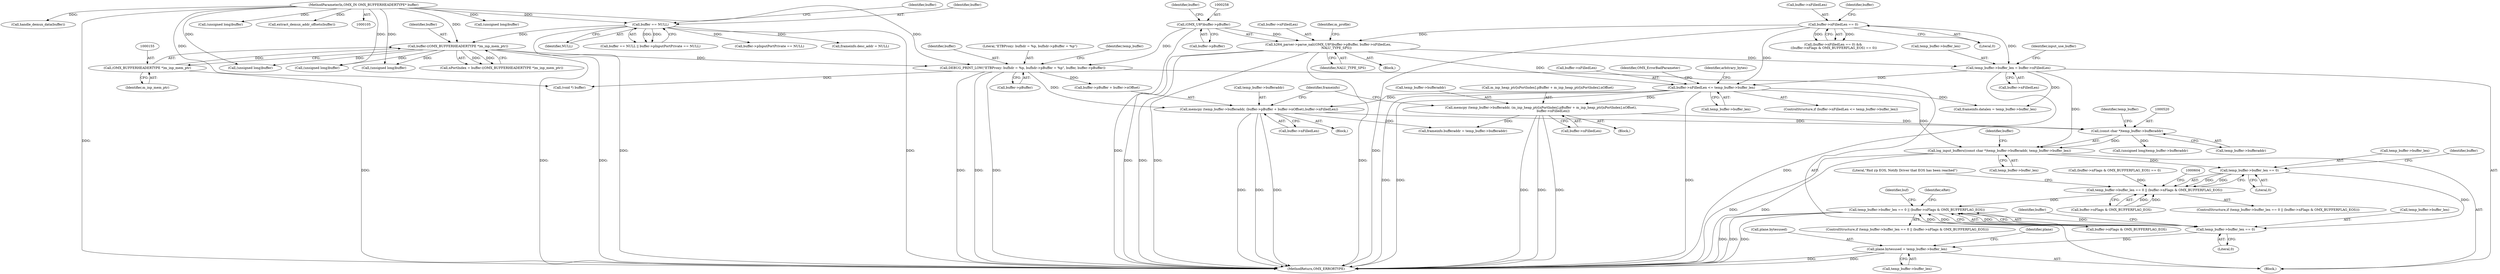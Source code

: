 digraph "0_Android_5b82f4f90c3d531313714df4b936f92fb0ff15cf_0@pointer" {
"1000546" [label="(Call,temp_buffer->buffer_len == 0)"];
"1000518" [label="(Call,log_input_buffers((const char *)temp_buffer->bufferaddr, temp_buffer->buffer_len))"];
"1000519" [label="(Call,(const char *)temp_buffer->bufferaddr)"];
"1000318" [label="(Call,memcpy (temp_buffer->bufferaddr, (buffer->pBuffer + buffer->nOffset),buffer->nFilledLen))"];
"1000290" [label="(Call,DEBUG_PRINT_LOW(\"ETBProxy: bufhdr = %p, bufhdr->pBuffer = %p\", buffer, buffer->pBuffer))"];
"1000152" [label="(Call,buffer-((OMX_BUFFERHEADERTYPE *)m_inp_mem_ptr))"];
"1000137" [label="(Call,buffer == NULL)"];
"1000107" [label="(MethodParameterIn,OMX_IN OMX_BUFFERHEADERTYPE* buffer)"];
"1000154" [label="(Call,(OMX_BUFFERHEADERTYPE *)m_inp_mem_ptr)"];
"1000257" [label="(Call,(OMX_U8*)buffer->pBuffer)"];
"1000307" [label="(Call,buffer->nFilledLen <= temp_buffer->buffer_len)"];
"1000178" [label="(Call,buffer->nFilledLen == 0)"];
"1000256" [label="(Call,h264_parser->parse_nal((OMX_U8*)buffer->pBuffer, buffer->nFilledLen,\n                NALU_TYPE_SPS))"];
"1000296" [label="(Call,temp_buffer->buffer_len = buffer->nFilledLen)"];
"1000334" [label="(Call,memcpy (temp_buffer->bufferaddr, (m_inp_heap_ptr[nPortIndex].pBuffer + m_inp_heap_ptr[nPortIndex].nOffset),\n                        buffer->nFilledLen))"];
"1000545" [label="(Call,temp_buffer->buffer_len == 0 || (buffer->nFlags & OMX_BUFFERFLAG_EOS))"];
"1000621" [label="(Call,temp_buffer->buffer_len == 0 || (buffer->nFlags & OMX_BUFFERFLAG_EOS))"];
"1000622" [label="(Call,temp_buffer->buffer_len == 0)"];
"1000659" [label="(Call,plane.bytesused = temp_buffer->buffer_len)"];
"1000292" [label="(Identifier,buffer)"];
"1000182" [label="(Literal,0)"];
"1000349" [label="(Call,buffer->nFilledLen)"];
"1000311" [label="(Call,temp_buffer->buffer_len)"];
"1000186" [label="(Identifier,buffer)"];
"1000257" [label="(Call,(OMX_U8*)buffer->pBuffer)"];
"1000137" [label="(Call,buffer == NULL)"];
"1000530" [label="(Identifier,buffer)"];
"1000156" [label="(Identifier,m_inp_mem_ptr)"];
"1000290" [label="(Call,DEBUG_PRINT_LOW(\"ETBProxy: bufhdr = %p, bufhdr->pBuffer = %p\", buffer, buffer->pBuffer))"];
"1000178" [label="(Call,buffer->nFilledLen == 0)"];
"1000461" [label="(Call,frameinfo.desc_addr = NULL)"];
"1000635" [label="(Identifier,buf)"];
"1000265" [label="(Identifier,NALU_TYPE_SPS)"];
"1000304" [label="(Identifier,input_use_buffer)"];
"1000154" [label="(Call,(OMX_BUFFERHEADERTYPE *)m_inp_mem_ptr)"];
"1000179" [label="(Call,buffer->nFilledLen)"];
"1000306" [label="(ControlStructure,if (buffer->nFilledLen <= temp_buffer->buffer_len))"];
"1000209" [label="(Call,(unsigned long)buffer)"];
"1000356" [label="(Call,frameinfo.bufferaddr = temp_buffer->bufferaddr)"];
"1000319" [label="(Call,temp_buffer->bufferaddr)"];
"1000334" [label="(Call,memcpy (temp_buffer->bufferaddr, (m_inp_heap_ptr[nPortIndex].pBuffer + m_inp_heap_ptr[nPortIndex].nOffset),\n                        buffer->nFilledLen))"];
"1000335" [label="(Call,temp_buffer->bufferaddr)"];
"1000177" [label="(Call,(buffer->nFilledLen == 0) &&\n ((buffer->nFlags & OMX_BUFFERFLAG_EOS) == 0))"];
"1000367" [label="(Call,(void *) buffer)"];
"1000297" [label="(Call,temp_buffer->buffer_len)"];
"1000291" [label="(Literal,\"ETBProxy: bufhdr = %p, bufhdr->pBuffer = %p\")"];
"1000256" [label="(Call,h264_parser->parse_nal((OMX_U8*)buffer->pBuffer, buffer->nFilledLen,\n                NALU_TYPE_SPS))"];
"1000546" [label="(Call,temp_buffer->buffer_len == 0)"];
"1000142" [label="(Identifier,buffer)"];
"1000626" [label="(Literal,0)"];
"1000136" [label="(Call,buffer == NULL || buffer->pInputPortPrivate == NULL)"];
"1000308" [label="(Call,buffer->nFilledLen)"];
"1000544" [label="(ControlStructure,if (temp_buffer->buffer_len == 0 || (buffer->nFlags & OMX_BUFFERFLAG_EOS)))"];
"1000263" [label="(Identifier,buffer)"];
"1000547" [label="(Call,temp_buffer->buffer_len)"];
"1000642" [label="(Identifier,eRet)"];
"1000682" [label="(Call,(unsigned long)temp_buffer->bufferaddr)"];
"1000558" [label="(Literal,\"Rxd i/p EOS, Notify Driver that EOS has been reached\")"];
"1000521" [label="(Call,temp_buffer->bufferaddr)"];
"1000318" [label="(Call,memcpy (temp_buffer->bufferaddr, (buffer->pBuffer + buffer->nOffset),buffer->nFilledLen))"];
"1000296" [label="(Call,temp_buffer->buffer_len = buffer->nFilledLen)"];
"1000870" [label="(Call,(unsigned long)buffer)"];
"1000370" [label="(Call,frameinfo.datalen = temp_buffer->buffer_len)"];
"1000250" [label="(Block,)"];
"1000437" [label="(Call,handle_demux_data(buffer))"];
"1000622" [label="(Call,temp_buffer->buffer_len == 0)"];
"1000629" [label="(Identifier,buffer)"];
"1000545" [label="(Call,temp_buffer->buffer_len == 0 || (buffer->nFlags & OMX_BUFFERFLAG_EOS))"];
"1000553" [label="(Identifier,buffer)"];
"1000108" [label="(Block,)"];
"1000621" [label="(Call,temp_buffer->buffer_len == 0 || (buffer->nFlags & OMX_BUFFERFLAG_EOS))"];
"1000183" [label="(Call,(buffer->nFlags & OMX_BUFFERFLAG_EOS) == 0)"];
"1000153" [label="(Identifier,buffer)"];
"1000300" [label="(Call,buffer->nFilledLen)"];
"1000107" [label="(MethodParameterIn,OMX_IN OMX_BUFFERHEADERTYPE* buffer)"];
"1000623" [label="(Call,temp_buffer->buffer_len)"];
"1000329" [label="(Call,buffer->nFilledLen)"];
"1000338" [label="(Call,m_inp_heap_ptr[nPortIndex].pBuffer + m_inp_heap_ptr[nPortIndex].nOffset)"];
"1000525" [label="(Identifier,temp_buffer)"];
"1000358" [label="(Identifier,frameinfo)"];
"1000908" [label="(MethodReturn,OMX_ERRORTYPE)"];
"1000152" [label="(Call,buffer-((OMX_BUFFERHEADERTYPE *)m_inp_mem_ptr))"];
"1000524" [label="(Call,temp_buffer->buffer_len)"];
"1000276" [label="(Call,(unsigned long)buffer)"];
"1000317" [label="(Block,)"];
"1000150" [label="(Call,nPortIndex = buffer-((OMX_BUFFERHEADERTYPE *)m_inp_mem_ptr))"];
"1000663" [label="(Call,temp_buffer->buffer_len)"];
"1000259" [label="(Call,buffer->pBuffer)"];
"1000262" [label="(Call,buffer->nFilledLen)"];
"1000519" [label="(Call,(const char *)temp_buffer->bufferaddr)"];
"1000139" [label="(Identifier,NULL)"];
"1000307" [label="(Call,buffer->nFilledLen <= temp_buffer->buffer_len)"];
"1000355" [label="(Identifier,OMX_ErrorBadParameter)"];
"1000316" [label="(Identifier,arbitrary_bytes)"];
"1000267" [label="(Identifier,m_profile)"];
"1000194" [label="(Call,(unsigned long)buffer)"];
"1000627" [label="(Call,buffer->nFlags & OMX_BUFFERFLAG_EOS)"];
"1000660" [label="(Call,plane.bytesused)"];
"1000518" [label="(Call,log_input_buffers((const char *)temp_buffer->bufferaddr, temp_buffer->buffer_len))"];
"1000140" [label="(Call,buffer->pInputPortPrivate == NULL)"];
"1000884" [label="(Call,(unsigned long)buffer)"];
"1000138" [label="(Identifier,buffer)"];
"1000298" [label="(Identifier,temp_buffer)"];
"1000293" [label="(Call,buffer->pBuffer)"];
"1000659" [label="(Call,plane.bytesused = temp_buffer->buffer_len)"];
"1000322" [label="(Call,buffer->pBuffer + buffer->nOffset)"];
"1000551" [label="(Call,buffer->nFlags & OMX_BUFFERFLAG_EOS)"];
"1000620" [label="(ControlStructure,if (temp_buffer->buffer_len == 0 || (buffer->nFlags & OMX_BUFFERFLAG_EOS)))"];
"1000430" [label="(Call,extract_demux_addr_offsets(buffer))"];
"1000550" [label="(Literal,0)"];
"1000333" [label="(Block,)"];
"1000668" [label="(Identifier,plane)"];
"1000546" -> "1000545"  [label="AST: "];
"1000546" -> "1000550"  [label="CFG: "];
"1000547" -> "1000546"  [label="AST: "];
"1000550" -> "1000546"  [label="AST: "];
"1000553" -> "1000546"  [label="CFG: "];
"1000545" -> "1000546"  [label="CFG: "];
"1000546" -> "1000545"  [label="DDG: "];
"1000546" -> "1000545"  [label="DDG: "];
"1000518" -> "1000546"  [label="DDG: "];
"1000546" -> "1000622"  [label="DDG: "];
"1000518" -> "1000108"  [label="AST: "];
"1000518" -> "1000524"  [label="CFG: "];
"1000519" -> "1000518"  [label="AST: "];
"1000524" -> "1000518"  [label="AST: "];
"1000530" -> "1000518"  [label="CFG: "];
"1000518" -> "1000908"  [label="DDG: "];
"1000518" -> "1000908"  [label="DDG: "];
"1000519" -> "1000518"  [label="DDG: "];
"1000307" -> "1000518"  [label="DDG: "];
"1000296" -> "1000518"  [label="DDG: "];
"1000519" -> "1000521"  [label="CFG: "];
"1000520" -> "1000519"  [label="AST: "];
"1000521" -> "1000519"  [label="AST: "];
"1000525" -> "1000519"  [label="CFG: "];
"1000318" -> "1000519"  [label="DDG: "];
"1000334" -> "1000519"  [label="DDG: "];
"1000519" -> "1000682"  [label="DDG: "];
"1000318" -> "1000317"  [label="AST: "];
"1000318" -> "1000329"  [label="CFG: "];
"1000319" -> "1000318"  [label="AST: "];
"1000322" -> "1000318"  [label="AST: "];
"1000329" -> "1000318"  [label="AST: "];
"1000358" -> "1000318"  [label="CFG: "];
"1000318" -> "1000908"  [label="DDG: "];
"1000318" -> "1000908"  [label="DDG: "];
"1000318" -> "1000908"  [label="DDG: "];
"1000290" -> "1000318"  [label="DDG: "];
"1000307" -> "1000318"  [label="DDG: "];
"1000318" -> "1000356"  [label="DDG: "];
"1000290" -> "1000108"  [label="AST: "];
"1000290" -> "1000293"  [label="CFG: "];
"1000291" -> "1000290"  [label="AST: "];
"1000292" -> "1000290"  [label="AST: "];
"1000293" -> "1000290"  [label="AST: "];
"1000298" -> "1000290"  [label="CFG: "];
"1000290" -> "1000908"  [label="DDG: "];
"1000290" -> "1000908"  [label="DDG: "];
"1000290" -> "1000908"  [label="DDG: "];
"1000152" -> "1000290"  [label="DDG: "];
"1000107" -> "1000290"  [label="DDG: "];
"1000257" -> "1000290"  [label="DDG: "];
"1000290" -> "1000322"  [label="DDG: "];
"1000290" -> "1000367"  [label="DDG: "];
"1000152" -> "1000150"  [label="AST: "];
"1000152" -> "1000154"  [label="CFG: "];
"1000153" -> "1000152"  [label="AST: "];
"1000154" -> "1000152"  [label="AST: "];
"1000150" -> "1000152"  [label="CFG: "];
"1000152" -> "1000908"  [label="DDG: "];
"1000152" -> "1000908"  [label="DDG: "];
"1000152" -> "1000150"  [label="DDG: "];
"1000152" -> "1000150"  [label="DDG: "];
"1000137" -> "1000152"  [label="DDG: "];
"1000107" -> "1000152"  [label="DDG: "];
"1000154" -> "1000152"  [label="DDG: "];
"1000152" -> "1000194"  [label="DDG: "];
"1000152" -> "1000209"  [label="DDG: "];
"1000152" -> "1000276"  [label="DDG: "];
"1000137" -> "1000136"  [label="AST: "];
"1000137" -> "1000139"  [label="CFG: "];
"1000138" -> "1000137"  [label="AST: "];
"1000139" -> "1000137"  [label="AST: "];
"1000142" -> "1000137"  [label="CFG: "];
"1000136" -> "1000137"  [label="CFG: "];
"1000137" -> "1000908"  [label="DDG: "];
"1000137" -> "1000908"  [label="DDG: "];
"1000137" -> "1000136"  [label="DDG: "];
"1000137" -> "1000136"  [label="DDG: "];
"1000107" -> "1000137"  [label="DDG: "];
"1000137" -> "1000140"  [label="DDG: "];
"1000137" -> "1000461"  [label="DDG: "];
"1000107" -> "1000105"  [label="AST: "];
"1000107" -> "1000908"  [label="DDG: "];
"1000107" -> "1000194"  [label="DDG: "];
"1000107" -> "1000209"  [label="DDG: "];
"1000107" -> "1000276"  [label="DDG: "];
"1000107" -> "1000367"  [label="DDG: "];
"1000107" -> "1000430"  [label="DDG: "];
"1000107" -> "1000437"  [label="DDG: "];
"1000107" -> "1000870"  [label="DDG: "];
"1000107" -> "1000884"  [label="DDG: "];
"1000154" -> "1000156"  [label="CFG: "];
"1000155" -> "1000154"  [label="AST: "];
"1000156" -> "1000154"  [label="AST: "];
"1000154" -> "1000908"  [label="DDG: "];
"1000257" -> "1000256"  [label="AST: "];
"1000257" -> "1000259"  [label="CFG: "];
"1000258" -> "1000257"  [label="AST: "];
"1000259" -> "1000257"  [label="AST: "];
"1000263" -> "1000257"  [label="CFG: "];
"1000257" -> "1000908"  [label="DDG: "];
"1000257" -> "1000256"  [label="DDG: "];
"1000307" -> "1000306"  [label="AST: "];
"1000307" -> "1000311"  [label="CFG: "];
"1000308" -> "1000307"  [label="AST: "];
"1000311" -> "1000307"  [label="AST: "];
"1000316" -> "1000307"  [label="CFG: "];
"1000355" -> "1000307"  [label="CFG: "];
"1000307" -> "1000908"  [label="DDG: "];
"1000307" -> "1000908"  [label="DDG: "];
"1000307" -> "1000908"  [label="DDG: "];
"1000178" -> "1000307"  [label="DDG: "];
"1000256" -> "1000307"  [label="DDG: "];
"1000296" -> "1000307"  [label="DDG: "];
"1000307" -> "1000334"  [label="DDG: "];
"1000307" -> "1000370"  [label="DDG: "];
"1000178" -> "1000177"  [label="AST: "];
"1000178" -> "1000182"  [label="CFG: "];
"1000179" -> "1000178"  [label="AST: "];
"1000182" -> "1000178"  [label="AST: "];
"1000186" -> "1000178"  [label="CFG: "];
"1000177" -> "1000178"  [label="CFG: "];
"1000178" -> "1000908"  [label="DDG: "];
"1000178" -> "1000177"  [label="DDG: "];
"1000178" -> "1000177"  [label="DDG: "];
"1000178" -> "1000256"  [label="DDG: "];
"1000178" -> "1000296"  [label="DDG: "];
"1000256" -> "1000250"  [label="AST: "];
"1000256" -> "1000265"  [label="CFG: "];
"1000262" -> "1000256"  [label="AST: "];
"1000265" -> "1000256"  [label="AST: "];
"1000267" -> "1000256"  [label="CFG: "];
"1000256" -> "1000908"  [label="DDG: "];
"1000256" -> "1000908"  [label="DDG: "];
"1000256" -> "1000908"  [label="DDG: "];
"1000256" -> "1000908"  [label="DDG: "];
"1000256" -> "1000296"  [label="DDG: "];
"1000296" -> "1000108"  [label="AST: "];
"1000296" -> "1000300"  [label="CFG: "];
"1000297" -> "1000296"  [label="AST: "];
"1000300" -> "1000296"  [label="AST: "];
"1000304" -> "1000296"  [label="CFG: "];
"1000296" -> "1000908"  [label="DDG: "];
"1000296" -> "1000370"  [label="DDG: "];
"1000334" -> "1000333"  [label="AST: "];
"1000334" -> "1000349"  [label="CFG: "];
"1000335" -> "1000334"  [label="AST: "];
"1000338" -> "1000334"  [label="AST: "];
"1000349" -> "1000334"  [label="AST: "];
"1000358" -> "1000334"  [label="CFG: "];
"1000334" -> "1000908"  [label="DDG: "];
"1000334" -> "1000908"  [label="DDG: "];
"1000334" -> "1000908"  [label="DDG: "];
"1000334" -> "1000356"  [label="DDG: "];
"1000545" -> "1000544"  [label="AST: "];
"1000545" -> "1000551"  [label="CFG: "];
"1000551" -> "1000545"  [label="AST: "];
"1000558" -> "1000545"  [label="CFG: "];
"1000604" -> "1000545"  [label="CFG: "];
"1000183" -> "1000545"  [label="DDG: "];
"1000551" -> "1000545"  [label="DDG: "];
"1000551" -> "1000545"  [label="DDG: "];
"1000545" -> "1000621"  [label="DDG: "];
"1000621" -> "1000620"  [label="AST: "];
"1000621" -> "1000622"  [label="CFG: "];
"1000621" -> "1000627"  [label="CFG: "];
"1000622" -> "1000621"  [label="AST: "];
"1000627" -> "1000621"  [label="AST: "];
"1000635" -> "1000621"  [label="CFG: "];
"1000642" -> "1000621"  [label="CFG: "];
"1000621" -> "1000908"  [label="DDG: "];
"1000621" -> "1000908"  [label="DDG: "];
"1000621" -> "1000908"  [label="DDG: "];
"1000622" -> "1000621"  [label="DDG: "];
"1000622" -> "1000621"  [label="DDG: "];
"1000627" -> "1000621"  [label="DDG: "];
"1000627" -> "1000621"  [label="DDG: "];
"1000622" -> "1000626"  [label="CFG: "];
"1000623" -> "1000622"  [label="AST: "];
"1000626" -> "1000622"  [label="AST: "];
"1000629" -> "1000622"  [label="CFG: "];
"1000622" -> "1000659"  [label="DDG: "];
"1000659" -> "1000108"  [label="AST: "];
"1000659" -> "1000663"  [label="CFG: "];
"1000660" -> "1000659"  [label="AST: "];
"1000663" -> "1000659"  [label="AST: "];
"1000668" -> "1000659"  [label="CFG: "];
"1000659" -> "1000908"  [label="DDG: "];
"1000659" -> "1000908"  [label="DDG: "];
}

